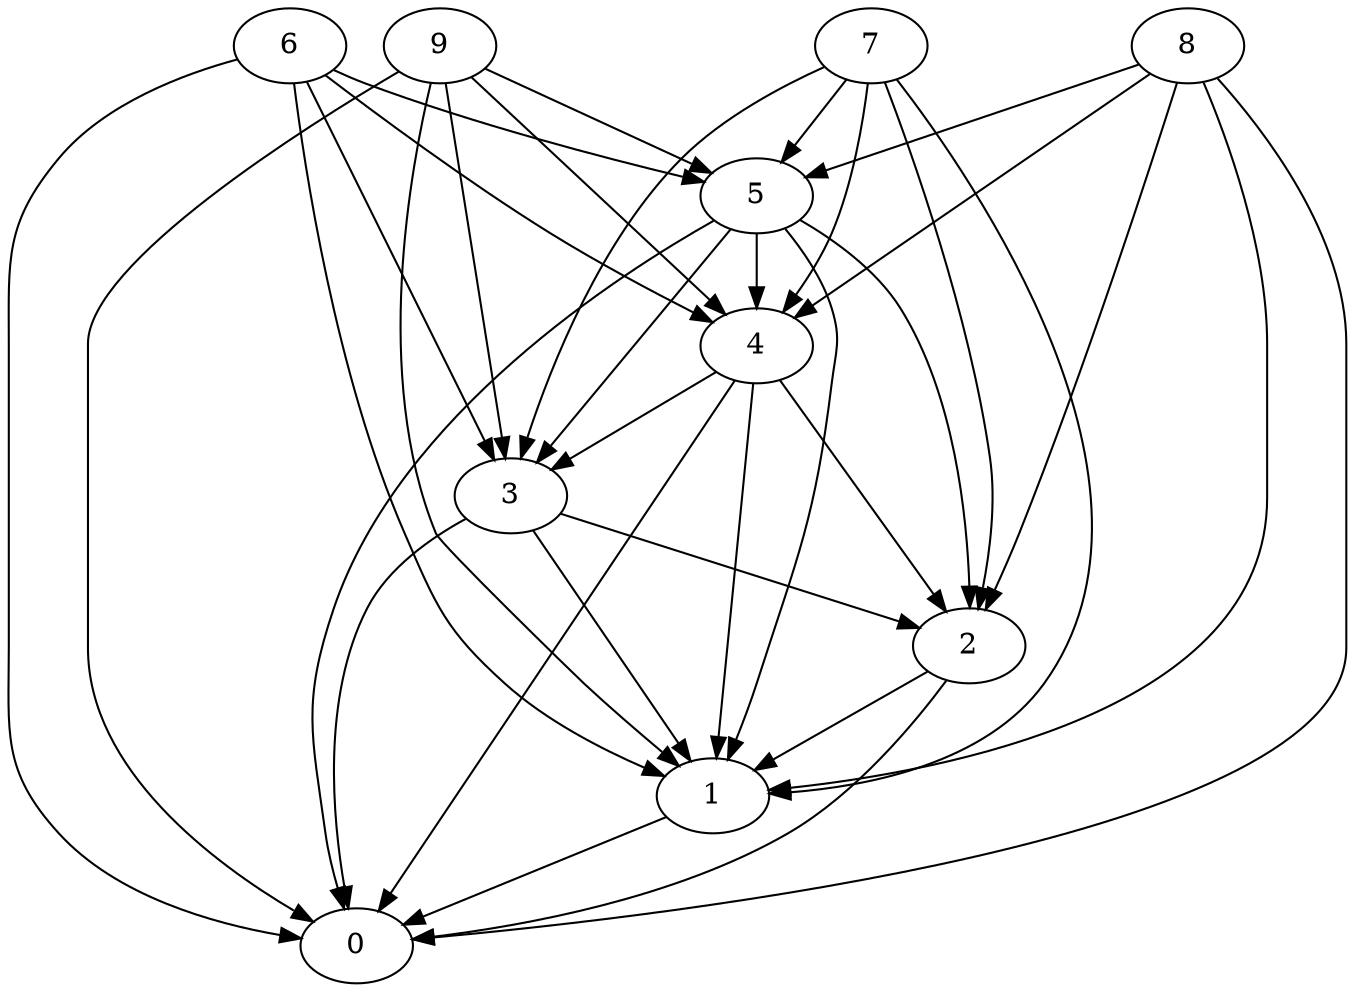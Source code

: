 /* Created by igraph 0.6.5 */
digraph {
  0;
  1;
  2;
  3;
  4;
  5;
  6;
  7;
  8;
  9;

  1 -> 0;
  2 -> 0;
  2 -> 1;
  3 -> 0;
  3 -> 1;
  3 -> 2;
  4 -> 0;
  4 -> 1;
  4 -> 2;
  4 -> 3;
  5 -> 0;
  5 -> 1;
  5 -> 2;
  5 -> 3;
  5 -> 4;
  6 -> 4;
  6 -> 3;
  6 -> 1;
  6 -> 5;
  6 -> 0;
  7 -> 5;
  7 -> 1;
  7 -> 2;
  7 -> 4;
  7 -> 3;
  8 -> 1;
  8 -> 0;
  8 -> 2;
  8 -> 5;
  8 -> 4;
  9 -> 0;
  9 -> 4;
  9 -> 1;
  9 -> 5;
  9 -> 3;
}
